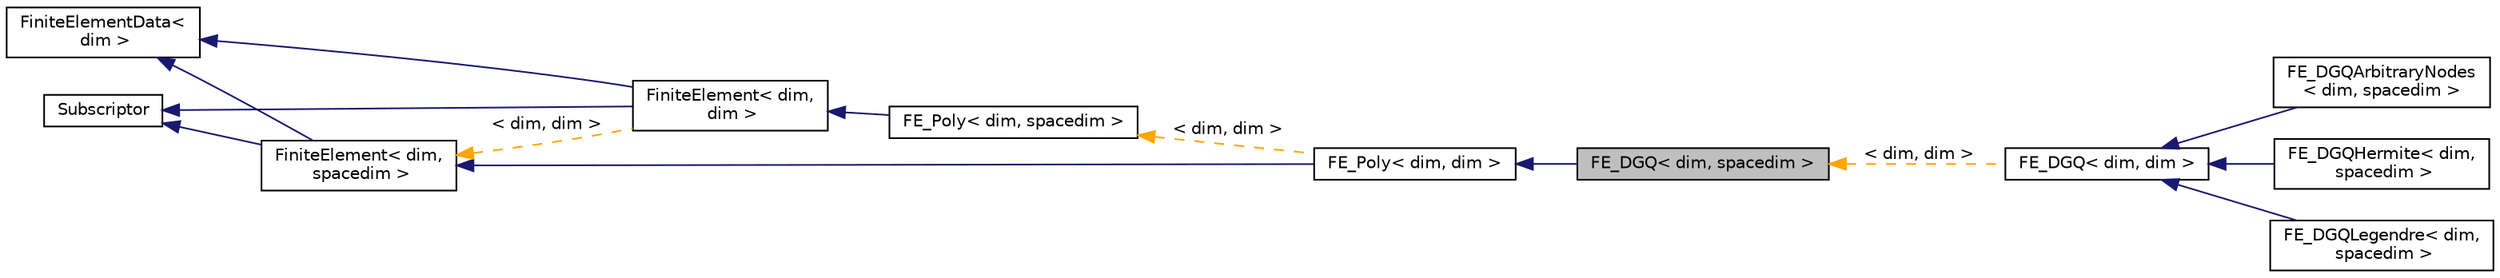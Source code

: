 digraph "FE_DGQ&lt; dim, spacedim &gt;"
{
 // LATEX_PDF_SIZE
  edge [fontname="Helvetica",fontsize="10",labelfontname="Helvetica",labelfontsize="10"];
  node [fontname="Helvetica",fontsize="10",shape=record];
  rankdir="LR";
  Node1 [label="FE_DGQ\< dim, spacedim \>",height=0.2,width=0.4,color="black", fillcolor="grey75", style="filled", fontcolor="black",tooltip=" "];
  Node2 -> Node1 [dir="back",color="midnightblue",fontsize="10",style="solid",fontname="Helvetica"];
  Node2 [label="FE_Poly\< dim, dim \>",height=0.2,width=0.4,color="black", fillcolor="white", style="filled",URL="$classFE__Poly.html",tooltip=" "];
  Node3 -> Node2 [dir="back",color="midnightblue",fontsize="10",style="solid",fontname="Helvetica"];
  Node3 [label="FiniteElement\< dim,\l spacedim \>",height=0.2,width=0.4,color="black", fillcolor="white", style="filled",URL="$classFiniteElement.html",tooltip=" "];
  Node4 -> Node3 [dir="back",color="midnightblue",fontsize="10",style="solid",fontname="Helvetica"];
  Node4 [label="Subscriptor",height=0.2,width=0.4,color="black", fillcolor="white", style="filled",URL="$classSubscriptor.html",tooltip=" "];
  Node5 -> Node3 [dir="back",color="midnightblue",fontsize="10",style="solid",fontname="Helvetica"];
  Node5 [label="FiniteElementData\<\l dim \>",height=0.2,width=0.4,color="black", fillcolor="white", style="filled",URL="$classFiniteElementData.html",tooltip=" "];
  Node6 -> Node2 [dir="back",color="orange",fontsize="10",style="dashed",label=" \< dim, dim \>" ,fontname="Helvetica"];
  Node6 [label="FE_Poly\< dim, spacedim \>",height=0.2,width=0.4,color="black", fillcolor="white", style="filled",URL="$classFE__Poly.html",tooltip=" "];
  Node7 -> Node6 [dir="back",color="midnightblue",fontsize="10",style="solid",fontname="Helvetica"];
  Node7 [label="FiniteElement\< dim,\l dim \>",height=0.2,width=0.4,color="black", fillcolor="white", style="filled",URL="$classFiniteElement.html",tooltip=" "];
  Node4 -> Node7 [dir="back",color="midnightblue",fontsize="10",style="solid",fontname="Helvetica"];
  Node5 -> Node7 [dir="back",color="midnightblue",fontsize="10",style="solid",fontname="Helvetica"];
  Node3 -> Node7 [dir="back",color="orange",fontsize="10",style="dashed",label=" \< dim, dim \>" ,fontname="Helvetica"];
  Node1 -> Node8 [dir="back",color="orange",fontsize="10",style="dashed",label=" \< dim, dim \>" ,fontname="Helvetica"];
  Node8 [label="FE_DGQ\< dim, dim \>",height=0.2,width=0.4,color="black", fillcolor="white", style="filled",URL="$classFE__DGQ.html",tooltip=" "];
  Node8 -> Node9 [dir="back",color="midnightblue",fontsize="10",style="solid",fontname="Helvetica"];
  Node9 [label="FE_DGQArbitraryNodes\l\< dim, spacedim \>",height=0.2,width=0.4,color="black", fillcolor="white", style="filled",URL="$classFE__DGQArbitraryNodes.html",tooltip=" "];
  Node8 -> Node10 [dir="back",color="midnightblue",fontsize="10",style="solid",fontname="Helvetica"];
  Node10 [label="FE_DGQHermite\< dim,\l spacedim \>",height=0.2,width=0.4,color="black", fillcolor="white", style="filled",URL="$classFE__DGQHermite.html",tooltip=" "];
  Node8 -> Node11 [dir="back",color="midnightblue",fontsize="10",style="solid",fontname="Helvetica"];
  Node11 [label="FE_DGQLegendre\< dim,\l spacedim \>",height=0.2,width=0.4,color="black", fillcolor="white", style="filled",URL="$classFE__DGQLegendre.html",tooltip=" "];
}
